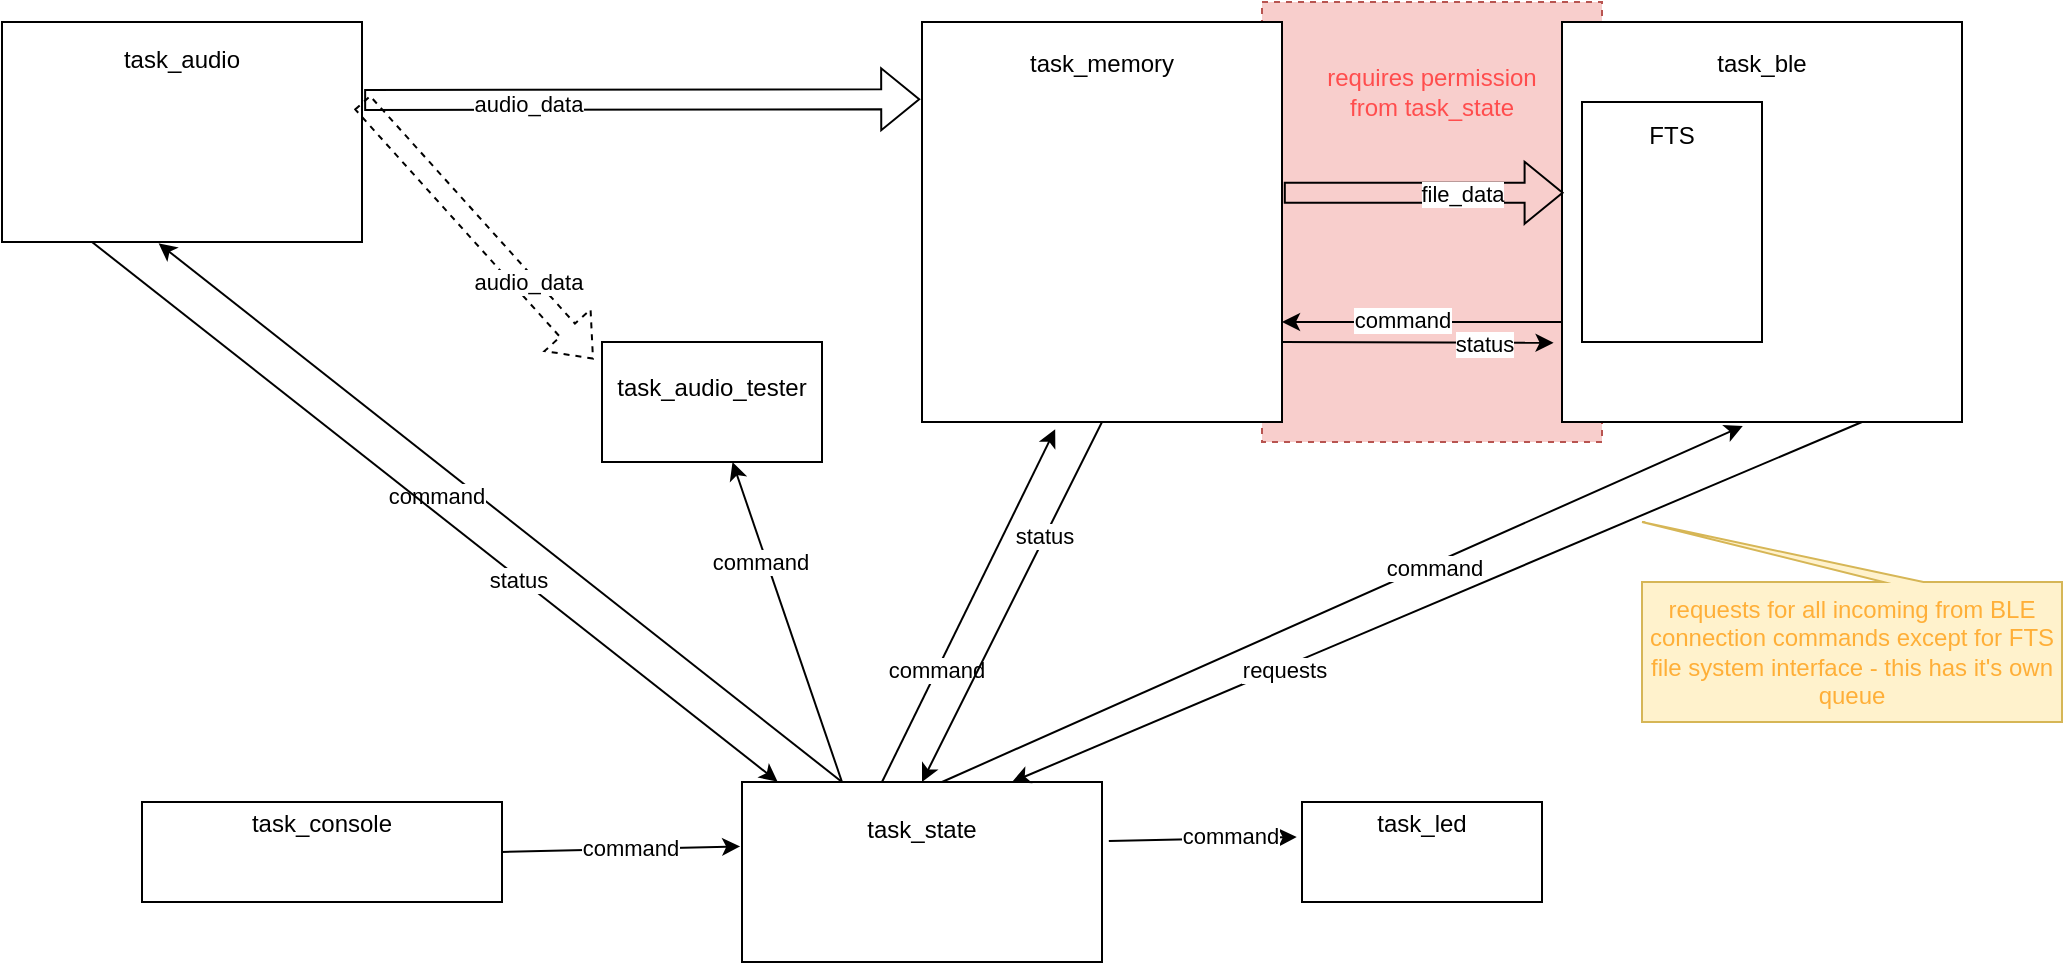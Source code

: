 <mxfile version="20.8.17" type="device"><diagram name="Page-1" id="eR3lX2J96fr12SVOPhLA"><mxGraphModel dx="1986" dy="797" grid="1" gridSize="10" guides="1" tooltips="1" connect="1" arrows="1" fold="1" page="1" pageScale="1" pageWidth="1169" pageHeight="827" math="0" shadow="0"><root><mxCell id="0"/><mxCell id="1" parent="0"/><mxCell id="aUlffeA4u0cxQB4K1QYf-3" value="&lt;div&gt;&lt;font color=&quot;#FF4D4D&quot;&gt;requires permission &lt;br&gt;&lt;/font&gt;&lt;/div&gt;&lt;div&gt;&lt;font color=&quot;#FF4D4D&quot;&gt;from task_state&lt;/font&gt;&lt;/div&gt;&lt;div&gt;&lt;font color=&quot;#FF4D4D&quot;&gt;&lt;br&gt;&lt;/font&gt;&lt;/div&gt;&lt;div&gt;&lt;font color=&quot;#FF4D4D&quot;&gt;&lt;br&gt;&lt;/font&gt;&lt;/div&gt;&lt;div&gt;&lt;font color=&quot;#FF4D4D&quot;&gt;&lt;br&gt;&lt;/font&gt;&lt;/div&gt;&lt;div&gt;&lt;font color=&quot;#FF4D4D&quot;&gt;&lt;br&gt;&lt;/font&gt;&lt;/div&gt;&lt;div&gt;&lt;font color=&quot;#FF4D4D&quot;&gt;&lt;br&gt;&lt;/font&gt;&lt;/div&gt;&lt;div&gt;&lt;font color=&quot;#FF4D4D&quot;&gt;&lt;br&gt;&lt;/font&gt;&lt;/div&gt;&lt;div&gt;&lt;font color=&quot;#FF4D4D&quot;&gt;&lt;br&gt;&lt;/font&gt;&lt;/div&gt;&lt;div&gt;&lt;font color=&quot;#FF4D4D&quot;&gt;&lt;br&gt;&lt;/font&gt;&lt;/div&gt;&lt;font color=&quot;#FF4D4D&quot;&gt;&lt;br&gt;&lt;/font&gt;" style="rounded=0;whiteSpace=wrap;html=1;dashed=1;fillColor=#f8cecc;strokeColor=#b85450;" vertex="1" parent="1"><mxGeometry x="730" y="110" width="170" height="220" as="geometry"/></mxCell><mxCell id="IZe6uSr4GeFr45eXlvbs-1" value="&lt;div&gt;task_audio&lt;/div&gt;&lt;div&gt;&lt;br&gt;&lt;/div&gt;&lt;div&gt;&lt;br&gt;&lt;/div&gt;&lt;div&gt;&lt;br&gt;&lt;/div&gt;&lt;div&gt;&lt;br&gt;&lt;/div&gt;&lt;div&gt;&lt;br&gt;&lt;/div&gt;" style="rounded=0;whiteSpace=wrap;html=1;" parent="1" vertex="1"><mxGeometry x="100" y="120" width="180" height="110" as="geometry"/></mxCell><mxCell id="IZe6uSr4GeFr45eXlvbs-2" value="&lt;div&gt;task_memory&lt;/div&gt;&lt;div&gt;&lt;br&gt;&lt;/div&gt;&lt;div&gt;&lt;br&gt;&lt;/div&gt;&lt;div&gt;&lt;br&gt;&lt;/div&gt;&lt;div&gt;&lt;br&gt;&lt;/div&gt;&lt;div&gt;&lt;br&gt;&lt;/div&gt;&lt;div&gt;&lt;br&gt;&lt;/div&gt;&lt;div&gt;&lt;br&gt;&lt;/div&gt;&lt;div&gt;&lt;br&gt;&lt;/div&gt;&lt;div&gt;&lt;br&gt;&lt;/div&gt;&lt;div&gt;&lt;br&gt;&lt;/div&gt;&lt;div&gt;&lt;br&gt;&lt;/div&gt;" style="rounded=0;whiteSpace=wrap;html=1;" parent="1" vertex="1"><mxGeometry x="560" y="120" width="180" height="200" as="geometry"/></mxCell><mxCell id="IZe6uSr4GeFr45eXlvbs-3" value="&lt;div&gt;task_ble&lt;/div&gt;&lt;div&gt;&lt;br&gt;&lt;/div&gt;&lt;div&gt;&lt;br&gt;&lt;/div&gt;&lt;div&gt;&lt;br&gt;&lt;/div&gt;&lt;div&gt;&lt;br&gt;&lt;/div&gt;&lt;div&gt;&lt;br&gt;&lt;/div&gt;&lt;div&gt;&lt;br&gt;&lt;/div&gt;&lt;div&gt;&lt;br&gt;&lt;/div&gt;&lt;div&gt;&lt;br&gt;&lt;/div&gt;&lt;div&gt;&lt;br&gt;&lt;/div&gt;&lt;div&gt;&lt;br&gt;&lt;/div&gt;&lt;div&gt;&lt;br&gt;&lt;/div&gt;" style="rounded=0;whiteSpace=wrap;html=1;" parent="1" vertex="1"><mxGeometry x="880" y="120" width="200" height="200" as="geometry"/></mxCell><mxCell id="IZe6uSr4GeFr45eXlvbs-4" value="&lt;div&gt;task_state&lt;/div&gt;&lt;div&gt;&lt;br&gt;&lt;/div&gt;&lt;div&gt;&lt;br&gt;&lt;/div&gt;&lt;div&gt;&lt;br&gt;&lt;/div&gt;" style="rounded=0;whiteSpace=wrap;html=1;" parent="1" vertex="1"><mxGeometry x="470" y="500" width="180" height="90" as="geometry"/></mxCell><mxCell id="IZe6uSr4GeFr45eXlvbs-5" value="&lt;div&gt;task_console&lt;/div&gt;&lt;div&gt;&lt;br&gt;&lt;/div&gt;&lt;div&gt;&lt;br&gt;&lt;/div&gt;" style="rounded=0;whiteSpace=wrap;html=1;" parent="1" vertex="1"><mxGeometry x="170" y="510" width="180" height="50" as="geometry"/></mxCell><mxCell id="IZe6uSr4GeFr45eXlvbs-6" value="" style="endArrow=classic;html=1;rounded=0;entryX=-0.005;entryY=0.358;entryDx=0;entryDy=0;entryPerimeter=0;exitX=1;exitY=0.5;exitDx=0;exitDy=0;" parent="1" source="IZe6uSr4GeFr45eXlvbs-5" target="IZe6uSr4GeFr45eXlvbs-4" edge="1"><mxGeometry width="50" height="50" relative="1" as="geometry"><mxPoint x="370" y="580" as="sourcePoint"/><mxPoint x="420" y="530" as="targetPoint"/></mxGeometry></mxCell><mxCell id="IZe6uSr4GeFr45eXlvbs-7" value="&lt;div&gt;command&lt;/div&gt;" style="edgeLabel;html=1;align=center;verticalAlign=middle;resizable=0;points=[];" parent="IZe6uSr4GeFr45eXlvbs-6" vertex="1" connectable="0"><mxGeometry x="0.396" relative="1" as="geometry"><mxPoint x="-19" as="offset"/></mxGeometry></mxCell><mxCell id="IZe6uSr4GeFr45eXlvbs-8" value="" style="endArrow=classic;html=1;rounded=0;entryX=0.435;entryY=1.006;entryDx=0;entryDy=0;entryPerimeter=0;" parent="1" target="IZe6uSr4GeFr45eXlvbs-1" edge="1"><mxGeometry width="50" height="50" relative="1" as="geometry"><mxPoint x="520" y="500" as="sourcePoint"/><mxPoint x="570" y="450" as="targetPoint"/></mxGeometry></mxCell><mxCell id="IZe6uSr4GeFr45eXlvbs-9" value="&lt;div&gt;command&lt;/div&gt;" style="edgeLabel;html=1;align=center;verticalAlign=middle;resizable=0;points=[];" parent="IZe6uSr4GeFr45eXlvbs-8" vertex="1" connectable="0"><mxGeometry x="-0.475" relative="1" as="geometry"><mxPoint x="-114" y="-73" as="offset"/></mxGeometry></mxCell><mxCell id="IZe6uSr4GeFr45eXlvbs-10" value="" style="endArrow=classic;html=1;rounded=0;entryX=0.37;entryY=1.018;entryDx=0;entryDy=0;entryPerimeter=0;" parent="1" target="IZe6uSr4GeFr45eXlvbs-2" edge="1"><mxGeometry width="50" height="50" relative="1" as="geometry"><mxPoint x="540" y="500" as="sourcePoint"/><mxPoint x="590" y="450" as="targetPoint"/></mxGeometry></mxCell><mxCell id="IZe6uSr4GeFr45eXlvbs-11" value="&lt;div&gt;command&lt;/div&gt;" style="edgeLabel;html=1;align=center;verticalAlign=middle;resizable=0;points=[];" parent="IZe6uSr4GeFr45eXlvbs-10" vertex="1" connectable="0"><mxGeometry x="-0.371" y="1" relative="1" as="geometry"><mxPoint as="offset"/></mxGeometry></mxCell><mxCell id="IZe6uSr4GeFr45eXlvbs-12" value="" style="endArrow=classic;html=1;rounded=0;entryX=0.452;entryY=1.01;entryDx=0;entryDy=0;entryPerimeter=0;" parent="1" target="IZe6uSr4GeFr45eXlvbs-3" edge="1"><mxGeometry width="50" height="50" relative="1" as="geometry"><mxPoint x="570" y="500" as="sourcePoint"/><mxPoint x="620" y="450" as="targetPoint"/></mxGeometry></mxCell><mxCell id="IZe6uSr4GeFr45eXlvbs-13" value="&lt;div&gt;command&lt;/div&gt;" style="edgeLabel;html=1;align=center;verticalAlign=middle;resizable=0;points=[];" parent="IZe6uSr4GeFr45eXlvbs-12" vertex="1" connectable="0"><mxGeometry x="0.224" y="-2" relative="1" as="geometry"><mxPoint as="offset"/></mxGeometry></mxCell><mxCell id="IZe6uSr4GeFr45eXlvbs-14" value="" style="endArrow=classic;html=1;rounded=0;entryX=0.099;entryY=-0.002;entryDx=0;entryDy=0;entryPerimeter=0;exitX=0.25;exitY=1;exitDx=0;exitDy=0;" parent="1" source="IZe6uSr4GeFr45eXlvbs-1" target="IZe6uSr4GeFr45eXlvbs-4" edge="1"><mxGeometry width="50" height="50" relative="1" as="geometry"><mxPoint x="240" y="320" as="sourcePoint"/><mxPoint x="290" y="270" as="targetPoint"/></mxGeometry></mxCell><mxCell id="IZe6uSr4GeFr45eXlvbs-15" value="&lt;div&gt;status&lt;/div&gt;" style="edgeLabel;html=1;align=center;verticalAlign=middle;resizable=0;points=[];" parent="IZe6uSr4GeFr45eXlvbs-14" vertex="1" connectable="0"><mxGeometry x="0.246" y="-1" relative="1" as="geometry"><mxPoint as="offset"/></mxGeometry></mxCell><mxCell id="IZe6uSr4GeFr45eXlvbs-16" value="" style="endArrow=classic;html=1;rounded=0;entryX=0.5;entryY=0;entryDx=0;entryDy=0;exitX=0.5;exitY=1;exitDx=0;exitDy=0;" parent="1" source="IZe6uSr4GeFr45eXlvbs-2" target="IZe6uSr4GeFr45eXlvbs-4" edge="1"><mxGeometry width="50" height="50" relative="1" as="geometry"><mxPoint x="550" y="320" as="sourcePoint"/><mxPoint x="600" y="270" as="targetPoint"/></mxGeometry></mxCell><mxCell id="IZe6uSr4GeFr45eXlvbs-17" value="&lt;div&gt;status&lt;/div&gt;" style="edgeLabel;html=1;align=center;verticalAlign=middle;resizable=0;points=[];" parent="IZe6uSr4GeFr45eXlvbs-16" vertex="1" connectable="0"><mxGeometry x="-0.367" y="-1" relative="1" as="geometry"><mxPoint as="offset"/></mxGeometry></mxCell><mxCell id="IZe6uSr4GeFr45eXlvbs-18" value="" style="endArrow=classic;html=1;rounded=0;entryX=0.75;entryY=0;entryDx=0;entryDy=0;exitX=0.75;exitY=1;exitDx=0;exitDy=0;" parent="1" source="IZe6uSr4GeFr45eXlvbs-3" target="IZe6uSr4GeFr45eXlvbs-4" edge="1"><mxGeometry width="50" height="50" relative="1" as="geometry"><mxPoint x="870" y="320" as="sourcePoint"/><mxPoint x="920" y="270" as="targetPoint"/></mxGeometry></mxCell><mxCell id="IZe6uSr4GeFr45eXlvbs-19" value="requests" style="edgeLabel;html=1;align=center;verticalAlign=middle;resizable=0;points=[];" parent="IZe6uSr4GeFr45eXlvbs-18" vertex="1" connectable="0"><mxGeometry x="0.366" y="1" relative="1" as="geometry"><mxPoint as="offset"/></mxGeometry></mxCell><mxCell id="IZe6uSr4GeFr45eXlvbs-20" value="&lt;div&gt;task_audio_tester&lt;/div&gt;&lt;div&gt;&lt;br&gt;&lt;/div&gt;" style="rounded=0;whiteSpace=wrap;html=1;" parent="1" vertex="1"><mxGeometry x="400" y="280" width="110" height="60" as="geometry"/></mxCell><mxCell id="IZe6uSr4GeFr45eXlvbs-21" value="" style="endArrow=classic;html=1;rounded=0;" parent="1" target="IZe6uSr4GeFr45eXlvbs-20" edge="1"><mxGeometry width="50" height="50" relative="1" as="geometry"><mxPoint x="520" y="500" as="sourcePoint"/><mxPoint x="570" y="450" as="targetPoint"/></mxGeometry></mxCell><mxCell id="IZe6uSr4GeFr45eXlvbs-22" value="&lt;div&gt;command&lt;/div&gt;" style="edgeLabel;html=1;align=center;verticalAlign=middle;resizable=0;points=[];" parent="IZe6uSr4GeFr45eXlvbs-21" vertex="1" connectable="0"><mxGeometry x="0.387" y="1" relative="1" as="geometry"><mxPoint x="-2" y="1" as="offset"/></mxGeometry></mxCell><mxCell id="IZe6uSr4GeFr45eXlvbs-23" value="" style="shape=flexArrow;endArrow=classic;html=1;rounded=0;exitX=1.006;exitY=0.355;exitDx=0;exitDy=0;exitPerimeter=0;entryX=-0.005;entryY=0.193;entryDx=0;entryDy=0;entryPerimeter=0;" parent="1" source="IZe6uSr4GeFr45eXlvbs-1" target="IZe6uSr4GeFr45eXlvbs-2" edge="1"><mxGeometry width="50" height="50" relative="1" as="geometry"><mxPoint x="290" y="240" as="sourcePoint"/><mxPoint x="340" y="190" as="targetPoint"/></mxGeometry></mxCell><mxCell id="IZe6uSr4GeFr45eXlvbs-24" value="&lt;div&gt;audio_data&lt;/div&gt;" style="edgeLabel;html=1;align=center;verticalAlign=middle;resizable=0;points=[];" parent="IZe6uSr4GeFr45eXlvbs-23" vertex="1" connectable="0"><mxGeometry x="-0.411" y="-2" relative="1" as="geometry"><mxPoint as="offset"/></mxGeometry></mxCell><mxCell id="IZe6uSr4GeFr45eXlvbs-25" value="" style="shape=flexArrow;endArrow=classic;html=1;rounded=0;entryX=-0.038;entryY=0.144;entryDx=0;entryDy=0;entryPerimeter=0;dashed=1;" parent="1" target="IZe6uSr4GeFr45eXlvbs-20" edge="1"><mxGeometry x="0.005" width="50" height="50" relative="1" as="geometry"><mxPoint x="280" y="160" as="sourcePoint"/><mxPoint x="340" y="180" as="targetPoint"/><mxPoint as="offset"/></mxGeometry></mxCell><mxCell id="IZe6uSr4GeFr45eXlvbs-26" value="&lt;div&gt;audio_data&lt;/div&gt;" style="edgeLabel;html=1;align=center;verticalAlign=middle;resizable=0;points=[];" parent="IZe6uSr4GeFr45eXlvbs-25" vertex="1" connectable="0"><mxGeometry x="0.411" y="2" relative="1" as="geometry"><mxPoint as="offset"/></mxGeometry></mxCell><mxCell id="IZe6uSr4GeFr45eXlvbs-27" value="&lt;div&gt;task_led&lt;/div&gt;&lt;div&gt;&lt;br&gt;&lt;/div&gt;&lt;div&gt;&lt;br&gt;&lt;/div&gt;" style="rounded=0;whiteSpace=wrap;html=1;" parent="1" vertex="1"><mxGeometry x="750" y="510" width="120" height="50" as="geometry"/></mxCell><mxCell id="IZe6uSr4GeFr45eXlvbs-28" value="" style="endArrow=classic;html=1;rounded=0;entryX=-0.022;entryY=0.35;entryDx=0;entryDy=0;entryPerimeter=0;exitX=1.019;exitY=0.328;exitDx=0;exitDy=0;exitPerimeter=0;" parent="1" source="IZe6uSr4GeFr45eXlvbs-4" target="IZe6uSr4GeFr45eXlvbs-27" edge="1"><mxGeometry width="50" height="50" relative="1" as="geometry"><mxPoint x="650" y="580" as="sourcePoint"/><mxPoint x="700" y="530" as="targetPoint"/></mxGeometry></mxCell><mxCell id="IZe6uSr4GeFr45eXlvbs-29" value="&lt;div&gt;command&lt;/div&gt;" style="edgeLabel;html=1;align=center;verticalAlign=middle;resizable=0;points=[];" parent="IZe6uSr4GeFr45eXlvbs-28" vertex="1" connectable="0"><mxGeometry x="0.274" y="1" relative="1" as="geometry"><mxPoint as="offset"/></mxGeometry></mxCell><mxCell id="IZe6uSr4GeFr45eXlvbs-30" value="" style="endArrow=classic;html=1;rounded=0;entryX=1;entryY=0.75;entryDx=0;entryDy=0;exitX=0;exitY=0.75;exitDx=0;exitDy=0;" parent="1" source="IZe6uSr4GeFr45eXlvbs-3" target="IZe6uSr4GeFr45eXlvbs-2" edge="1"><mxGeometry width="50" height="50" relative="1" as="geometry"><mxPoint x="870" y="300" as="sourcePoint"/><mxPoint x="750" y="290" as="targetPoint"/></mxGeometry></mxCell><mxCell id="IZe6uSr4GeFr45eXlvbs-31" value="&lt;div&gt;command&lt;/div&gt;" style="edgeLabel;html=1;align=center;verticalAlign=middle;resizable=0;points=[];" parent="IZe6uSr4GeFr45eXlvbs-30" vertex="1" connectable="0"><mxGeometry x="-0.346" y="-1" relative="1" as="geometry"><mxPoint x="-34" as="offset"/></mxGeometry></mxCell><mxCell id="IZe6uSr4GeFr45eXlvbs-32" value="" style="endArrow=classic;html=1;rounded=0;entryX=-0.021;entryY=0.802;entryDx=0;entryDy=0;entryPerimeter=0;" parent="1" target="IZe6uSr4GeFr45eXlvbs-3" edge="1"><mxGeometry width="50" height="50" relative="1" as="geometry"><mxPoint x="740" y="280" as="sourcePoint"/><mxPoint x="790" y="230" as="targetPoint"/></mxGeometry></mxCell><mxCell id="IZe6uSr4GeFr45eXlvbs-33" value="&lt;div&gt;status&lt;/div&gt;" style="edgeLabel;html=1;align=center;verticalAlign=middle;resizable=0;points=[];" parent="IZe6uSr4GeFr45eXlvbs-32" vertex="1" connectable="0"><mxGeometry x="0.522" relative="1" as="geometry"><mxPoint x="-3" as="offset"/></mxGeometry></mxCell><mxCell id="IZe6uSr4GeFr45eXlvbs-34" value="" style="shape=flexArrow;endArrow=classic;html=1;rounded=0;entryX=0.004;entryY=0.427;entryDx=0;entryDy=0;entryPerimeter=0;exitX=1.005;exitY=0.427;exitDx=0;exitDy=0;exitPerimeter=0;" parent="1" source="IZe6uSr4GeFr45eXlvbs-2" target="IZe6uSr4GeFr45eXlvbs-3" edge="1"><mxGeometry width="50" height="50" relative="1" as="geometry"><mxPoint x="740" y="230" as="sourcePoint"/><mxPoint x="790" y="180" as="targetPoint"/></mxGeometry></mxCell><mxCell id="IZe6uSr4GeFr45eXlvbs-35" value="file_data" style="edgeLabel;html=1;align=center;verticalAlign=middle;resizable=0;points=[];" parent="IZe6uSr4GeFr45eXlvbs-34" vertex="1" connectable="0"><mxGeometry x="0.444" relative="1" as="geometry"><mxPoint x="-12" as="offset"/></mxGeometry></mxCell><mxCell id="IZe6uSr4GeFr45eXlvbs-36" value="&lt;div&gt;FTS&lt;/div&gt;&lt;div&gt;&lt;br&gt;&lt;/div&gt;&lt;div&gt;&lt;br&gt;&lt;/div&gt;&lt;div&gt;&lt;br&gt;&lt;/div&gt;&lt;div&gt;&lt;br&gt;&lt;/div&gt;&lt;div&gt;&lt;br&gt;&lt;/div&gt;&lt;div&gt;&lt;br&gt;&lt;/div&gt;" style="rounded=0;whiteSpace=wrap;html=1;" parent="1" vertex="1"><mxGeometry x="890" y="160" width="90" height="120" as="geometry"/></mxCell><mxCell id="aUlffeA4u0cxQB4K1QYf-1" value="&lt;font color=&quot;#FFAF38&quot;&gt;requests for all incoming from BLE connection commands except for FTS file system interface - this has it's own queue&lt;/font&gt;" style="shape=callout;whiteSpace=wrap;html=1;perimeter=calloutPerimeter;size=30;position=0.33;direction=west;position2=1;fillColor=#fff2cc;strokeColor=#d6b656;" vertex="1" parent="1"><mxGeometry x="920" y="370" width="210" height="100" as="geometry"/></mxCell></root></mxGraphModel></diagram></mxfile>